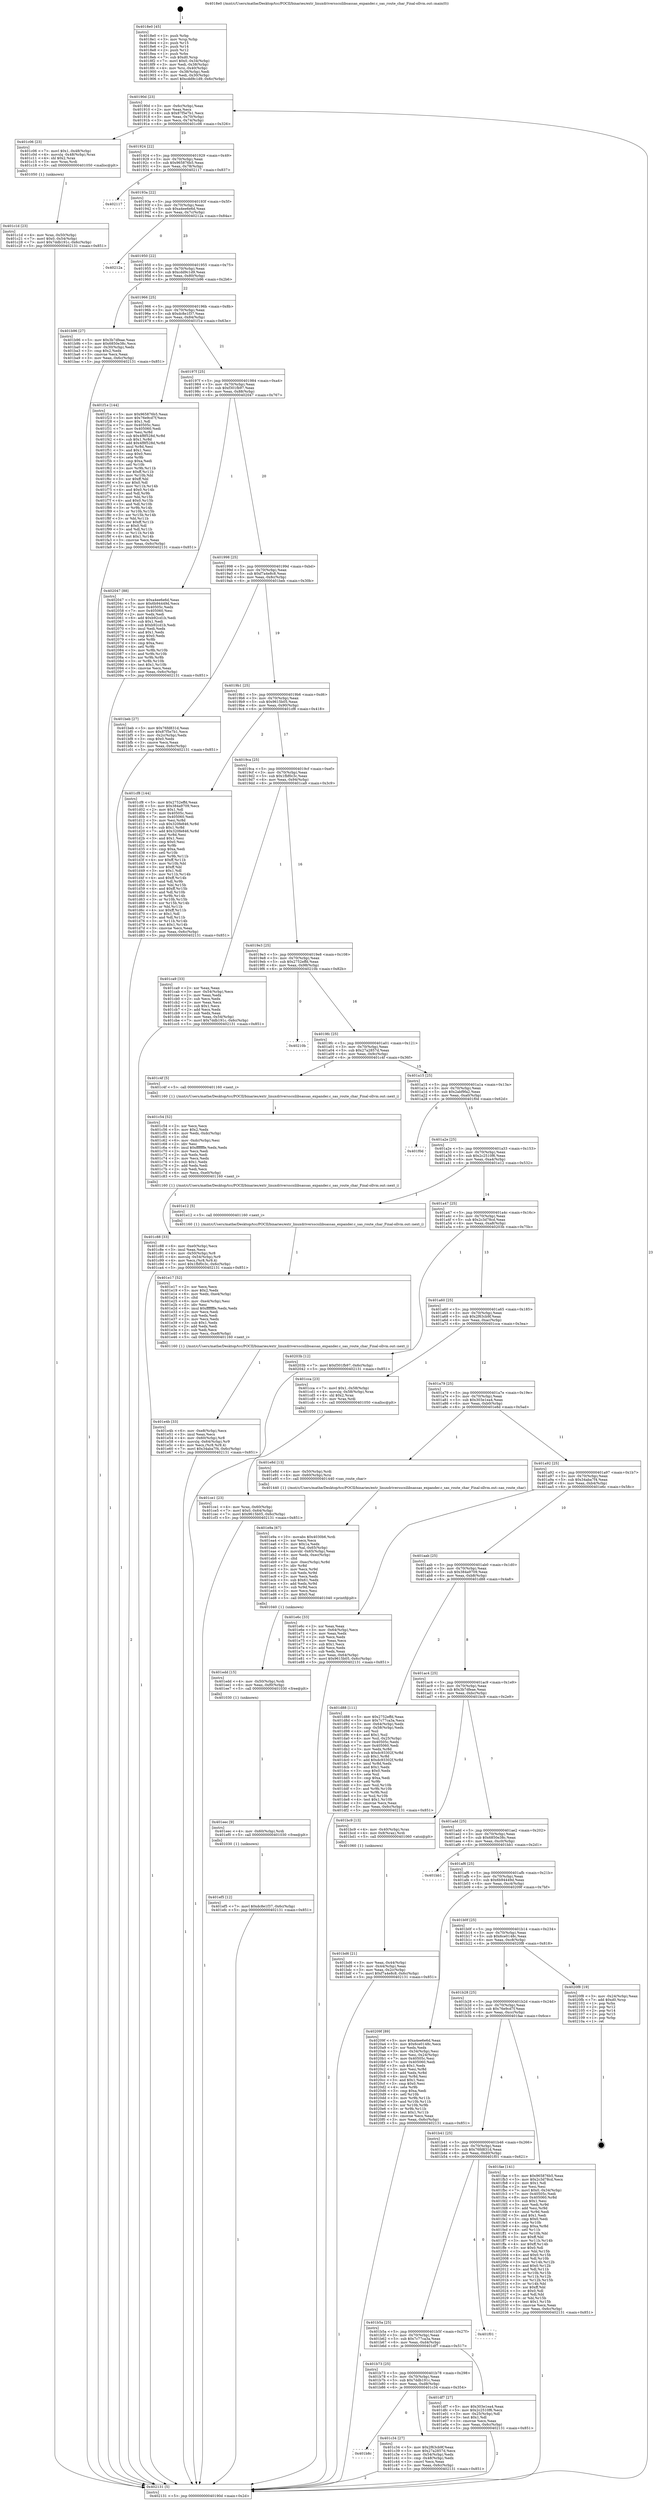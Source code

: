 digraph "0x4018e0" {
  label = "0x4018e0 (/mnt/c/Users/mathe/Desktop/tcc/POCII/binaries/extr_linuxdriversscsilibsassas_expander.c_sas_route_char_Final-ollvm.out::main(0))"
  labelloc = "t"
  node[shape=record]

  Entry [label="",width=0.3,height=0.3,shape=circle,fillcolor=black,style=filled]
  "0x40190d" [label="{
     0x40190d [23]\l
     | [instrs]\l
     &nbsp;&nbsp;0x40190d \<+3\>: mov -0x6c(%rbp),%eax\l
     &nbsp;&nbsp;0x401910 \<+2\>: mov %eax,%ecx\l
     &nbsp;&nbsp;0x401912 \<+6\>: sub $0x87f5e7b1,%ecx\l
     &nbsp;&nbsp;0x401918 \<+3\>: mov %eax,-0x70(%rbp)\l
     &nbsp;&nbsp;0x40191b \<+3\>: mov %ecx,-0x74(%rbp)\l
     &nbsp;&nbsp;0x40191e \<+6\>: je 0000000000401c06 \<main+0x326\>\l
  }"]
  "0x401c06" [label="{
     0x401c06 [23]\l
     | [instrs]\l
     &nbsp;&nbsp;0x401c06 \<+7\>: movl $0x1,-0x48(%rbp)\l
     &nbsp;&nbsp;0x401c0d \<+4\>: movslq -0x48(%rbp),%rax\l
     &nbsp;&nbsp;0x401c11 \<+4\>: shl $0x2,%rax\l
     &nbsp;&nbsp;0x401c15 \<+3\>: mov %rax,%rdi\l
     &nbsp;&nbsp;0x401c18 \<+5\>: call 0000000000401050 \<malloc@plt\>\l
     | [calls]\l
     &nbsp;&nbsp;0x401050 \{1\} (unknown)\l
  }"]
  "0x401924" [label="{
     0x401924 [22]\l
     | [instrs]\l
     &nbsp;&nbsp;0x401924 \<+5\>: jmp 0000000000401929 \<main+0x49\>\l
     &nbsp;&nbsp;0x401929 \<+3\>: mov -0x70(%rbp),%eax\l
     &nbsp;&nbsp;0x40192c \<+5\>: sub $0x965876b5,%eax\l
     &nbsp;&nbsp;0x401931 \<+3\>: mov %eax,-0x78(%rbp)\l
     &nbsp;&nbsp;0x401934 \<+6\>: je 0000000000402117 \<main+0x837\>\l
  }"]
  Exit [label="",width=0.3,height=0.3,shape=circle,fillcolor=black,style=filled,peripheries=2]
  "0x402117" [label="{
     0x402117\l
  }", style=dashed]
  "0x40193a" [label="{
     0x40193a [22]\l
     | [instrs]\l
     &nbsp;&nbsp;0x40193a \<+5\>: jmp 000000000040193f \<main+0x5f\>\l
     &nbsp;&nbsp;0x40193f \<+3\>: mov -0x70(%rbp),%eax\l
     &nbsp;&nbsp;0x401942 \<+5\>: sub $0xa4ee6e6d,%eax\l
     &nbsp;&nbsp;0x401947 \<+3\>: mov %eax,-0x7c(%rbp)\l
     &nbsp;&nbsp;0x40194a \<+6\>: je 000000000040212a \<main+0x84a\>\l
  }"]
  "0x401ef5" [label="{
     0x401ef5 [12]\l
     | [instrs]\l
     &nbsp;&nbsp;0x401ef5 \<+7\>: movl $0xdc8e1f37,-0x6c(%rbp)\l
     &nbsp;&nbsp;0x401efc \<+5\>: jmp 0000000000402131 \<main+0x851\>\l
  }"]
  "0x40212a" [label="{
     0x40212a\l
  }", style=dashed]
  "0x401950" [label="{
     0x401950 [22]\l
     | [instrs]\l
     &nbsp;&nbsp;0x401950 \<+5\>: jmp 0000000000401955 \<main+0x75\>\l
     &nbsp;&nbsp;0x401955 \<+3\>: mov -0x70(%rbp),%eax\l
     &nbsp;&nbsp;0x401958 \<+5\>: sub $0xcdd9c1d9,%eax\l
     &nbsp;&nbsp;0x40195d \<+3\>: mov %eax,-0x80(%rbp)\l
     &nbsp;&nbsp;0x401960 \<+6\>: je 0000000000401b96 \<main+0x2b6\>\l
  }"]
  "0x401eec" [label="{
     0x401eec [9]\l
     | [instrs]\l
     &nbsp;&nbsp;0x401eec \<+4\>: mov -0x60(%rbp),%rdi\l
     &nbsp;&nbsp;0x401ef0 \<+5\>: call 0000000000401030 \<free@plt\>\l
     | [calls]\l
     &nbsp;&nbsp;0x401030 \{1\} (unknown)\l
  }"]
  "0x401b96" [label="{
     0x401b96 [27]\l
     | [instrs]\l
     &nbsp;&nbsp;0x401b96 \<+5\>: mov $0x3b7dfeae,%eax\l
     &nbsp;&nbsp;0x401b9b \<+5\>: mov $0x6850e38c,%ecx\l
     &nbsp;&nbsp;0x401ba0 \<+3\>: mov -0x30(%rbp),%edx\l
     &nbsp;&nbsp;0x401ba3 \<+3\>: cmp $0x2,%edx\l
     &nbsp;&nbsp;0x401ba6 \<+3\>: cmovne %ecx,%eax\l
     &nbsp;&nbsp;0x401ba9 \<+3\>: mov %eax,-0x6c(%rbp)\l
     &nbsp;&nbsp;0x401bac \<+5\>: jmp 0000000000402131 \<main+0x851\>\l
  }"]
  "0x401966" [label="{
     0x401966 [25]\l
     | [instrs]\l
     &nbsp;&nbsp;0x401966 \<+5\>: jmp 000000000040196b \<main+0x8b\>\l
     &nbsp;&nbsp;0x40196b \<+3\>: mov -0x70(%rbp),%eax\l
     &nbsp;&nbsp;0x40196e \<+5\>: sub $0xdc8e1f37,%eax\l
     &nbsp;&nbsp;0x401973 \<+6\>: mov %eax,-0x84(%rbp)\l
     &nbsp;&nbsp;0x401979 \<+6\>: je 0000000000401f1e \<main+0x63e\>\l
  }"]
  "0x402131" [label="{
     0x402131 [5]\l
     | [instrs]\l
     &nbsp;&nbsp;0x402131 \<+5\>: jmp 000000000040190d \<main+0x2d\>\l
  }"]
  "0x4018e0" [label="{
     0x4018e0 [45]\l
     | [instrs]\l
     &nbsp;&nbsp;0x4018e0 \<+1\>: push %rbp\l
     &nbsp;&nbsp;0x4018e1 \<+3\>: mov %rsp,%rbp\l
     &nbsp;&nbsp;0x4018e4 \<+2\>: push %r15\l
     &nbsp;&nbsp;0x4018e6 \<+2\>: push %r14\l
     &nbsp;&nbsp;0x4018e8 \<+2\>: push %r12\l
     &nbsp;&nbsp;0x4018ea \<+1\>: push %rbx\l
     &nbsp;&nbsp;0x4018eb \<+7\>: sub $0xd0,%rsp\l
     &nbsp;&nbsp;0x4018f2 \<+7\>: movl $0x0,-0x34(%rbp)\l
     &nbsp;&nbsp;0x4018f9 \<+3\>: mov %edi,-0x38(%rbp)\l
     &nbsp;&nbsp;0x4018fc \<+4\>: mov %rsi,-0x40(%rbp)\l
     &nbsp;&nbsp;0x401900 \<+3\>: mov -0x38(%rbp),%edi\l
     &nbsp;&nbsp;0x401903 \<+3\>: mov %edi,-0x30(%rbp)\l
     &nbsp;&nbsp;0x401906 \<+7\>: movl $0xcdd9c1d9,-0x6c(%rbp)\l
  }"]
  "0x401edd" [label="{
     0x401edd [15]\l
     | [instrs]\l
     &nbsp;&nbsp;0x401edd \<+4\>: mov -0x50(%rbp),%rdi\l
     &nbsp;&nbsp;0x401ee1 \<+6\>: mov %eax,-0xf0(%rbp)\l
     &nbsp;&nbsp;0x401ee7 \<+5\>: call 0000000000401030 \<free@plt\>\l
     | [calls]\l
     &nbsp;&nbsp;0x401030 \{1\} (unknown)\l
  }"]
  "0x401f1e" [label="{
     0x401f1e [144]\l
     | [instrs]\l
     &nbsp;&nbsp;0x401f1e \<+5\>: mov $0x965876b5,%eax\l
     &nbsp;&nbsp;0x401f23 \<+5\>: mov $0x76e9cd7f,%ecx\l
     &nbsp;&nbsp;0x401f28 \<+2\>: mov $0x1,%dl\l
     &nbsp;&nbsp;0x401f2a \<+7\>: mov 0x40505c,%esi\l
     &nbsp;&nbsp;0x401f31 \<+7\>: mov 0x405060,%edi\l
     &nbsp;&nbsp;0x401f38 \<+3\>: mov %esi,%r8d\l
     &nbsp;&nbsp;0x401f3b \<+7\>: sub $0x4f8f528d,%r8d\l
     &nbsp;&nbsp;0x401f42 \<+4\>: sub $0x1,%r8d\l
     &nbsp;&nbsp;0x401f46 \<+7\>: add $0x4f8f528d,%r8d\l
     &nbsp;&nbsp;0x401f4d \<+4\>: imul %r8d,%esi\l
     &nbsp;&nbsp;0x401f51 \<+3\>: and $0x1,%esi\l
     &nbsp;&nbsp;0x401f54 \<+3\>: cmp $0x0,%esi\l
     &nbsp;&nbsp;0x401f57 \<+4\>: sete %r9b\l
     &nbsp;&nbsp;0x401f5b \<+3\>: cmp $0xa,%edi\l
     &nbsp;&nbsp;0x401f5e \<+4\>: setl %r10b\l
     &nbsp;&nbsp;0x401f62 \<+3\>: mov %r9b,%r11b\l
     &nbsp;&nbsp;0x401f65 \<+4\>: xor $0xff,%r11b\l
     &nbsp;&nbsp;0x401f69 \<+3\>: mov %r10b,%bl\l
     &nbsp;&nbsp;0x401f6c \<+3\>: xor $0xff,%bl\l
     &nbsp;&nbsp;0x401f6f \<+3\>: xor $0x0,%dl\l
     &nbsp;&nbsp;0x401f72 \<+3\>: mov %r11b,%r14b\l
     &nbsp;&nbsp;0x401f75 \<+4\>: and $0x0,%r14b\l
     &nbsp;&nbsp;0x401f79 \<+3\>: and %dl,%r9b\l
     &nbsp;&nbsp;0x401f7c \<+3\>: mov %bl,%r15b\l
     &nbsp;&nbsp;0x401f7f \<+4\>: and $0x0,%r15b\l
     &nbsp;&nbsp;0x401f83 \<+3\>: and %dl,%r10b\l
     &nbsp;&nbsp;0x401f86 \<+3\>: or %r9b,%r14b\l
     &nbsp;&nbsp;0x401f89 \<+3\>: or %r10b,%r15b\l
     &nbsp;&nbsp;0x401f8c \<+3\>: xor %r15b,%r14b\l
     &nbsp;&nbsp;0x401f8f \<+3\>: or %bl,%r11b\l
     &nbsp;&nbsp;0x401f92 \<+4\>: xor $0xff,%r11b\l
     &nbsp;&nbsp;0x401f96 \<+3\>: or $0x0,%dl\l
     &nbsp;&nbsp;0x401f99 \<+3\>: and %dl,%r11b\l
     &nbsp;&nbsp;0x401f9c \<+3\>: or %r11b,%r14b\l
     &nbsp;&nbsp;0x401f9f \<+4\>: test $0x1,%r14b\l
     &nbsp;&nbsp;0x401fa3 \<+3\>: cmovne %ecx,%eax\l
     &nbsp;&nbsp;0x401fa6 \<+3\>: mov %eax,-0x6c(%rbp)\l
     &nbsp;&nbsp;0x401fa9 \<+5\>: jmp 0000000000402131 \<main+0x851\>\l
  }"]
  "0x40197f" [label="{
     0x40197f [25]\l
     | [instrs]\l
     &nbsp;&nbsp;0x40197f \<+5\>: jmp 0000000000401984 \<main+0xa4\>\l
     &nbsp;&nbsp;0x401984 \<+3\>: mov -0x70(%rbp),%eax\l
     &nbsp;&nbsp;0x401987 \<+5\>: sub $0xf301fb97,%eax\l
     &nbsp;&nbsp;0x40198c \<+6\>: mov %eax,-0x88(%rbp)\l
     &nbsp;&nbsp;0x401992 \<+6\>: je 0000000000402047 \<main+0x767\>\l
  }"]
  "0x401e9a" [label="{
     0x401e9a [67]\l
     | [instrs]\l
     &nbsp;&nbsp;0x401e9a \<+10\>: movabs $0x4030b6,%rdi\l
     &nbsp;&nbsp;0x401ea4 \<+2\>: xor %ecx,%ecx\l
     &nbsp;&nbsp;0x401ea6 \<+5\>: mov $0x1a,%edx\l
     &nbsp;&nbsp;0x401eab \<+3\>: mov %al,-0x65(%rbp)\l
     &nbsp;&nbsp;0x401eae \<+4\>: movsbl -0x65(%rbp),%eax\l
     &nbsp;&nbsp;0x401eb2 \<+6\>: mov %edx,-0xec(%rbp)\l
     &nbsp;&nbsp;0x401eb8 \<+1\>: cltd\l
     &nbsp;&nbsp;0x401eb9 \<+7\>: mov -0xec(%rbp),%r8d\l
     &nbsp;&nbsp;0x401ec0 \<+3\>: idiv %r8d\l
     &nbsp;&nbsp;0x401ec3 \<+3\>: mov %ecx,%r9d\l
     &nbsp;&nbsp;0x401ec6 \<+3\>: sub %edx,%r9d\l
     &nbsp;&nbsp;0x401ec9 \<+2\>: mov %ecx,%edx\l
     &nbsp;&nbsp;0x401ecb \<+3\>: sub $0x61,%edx\l
     &nbsp;&nbsp;0x401ece \<+3\>: add %edx,%r9d\l
     &nbsp;&nbsp;0x401ed1 \<+3\>: sub %r9d,%ecx\l
     &nbsp;&nbsp;0x401ed4 \<+2\>: mov %ecx,%esi\l
     &nbsp;&nbsp;0x401ed6 \<+2\>: mov $0x0,%al\l
     &nbsp;&nbsp;0x401ed8 \<+5\>: call 0000000000401040 \<printf@plt\>\l
     | [calls]\l
     &nbsp;&nbsp;0x401040 \{1\} (unknown)\l
  }"]
  "0x402047" [label="{
     0x402047 [88]\l
     | [instrs]\l
     &nbsp;&nbsp;0x402047 \<+5\>: mov $0xa4ee6e6d,%eax\l
     &nbsp;&nbsp;0x40204c \<+5\>: mov $0x6b94449d,%ecx\l
     &nbsp;&nbsp;0x402051 \<+7\>: mov 0x40505c,%edx\l
     &nbsp;&nbsp;0x402058 \<+7\>: mov 0x405060,%esi\l
     &nbsp;&nbsp;0x40205f \<+2\>: mov %edx,%edi\l
     &nbsp;&nbsp;0x402061 \<+6\>: add $0xb92cd1b,%edi\l
     &nbsp;&nbsp;0x402067 \<+3\>: sub $0x1,%edi\l
     &nbsp;&nbsp;0x40206a \<+6\>: sub $0xb92cd1b,%edi\l
     &nbsp;&nbsp;0x402070 \<+3\>: imul %edi,%edx\l
     &nbsp;&nbsp;0x402073 \<+3\>: and $0x1,%edx\l
     &nbsp;&nbsp;0x402076 \<+3\>: cmp $0x0,%edx\l
     &nbsp;&nbsp;0x402079 \<+4\>: sete %r8b\l
     &nbsp;&nbsp;0x40207d \<+3\>: cmp $0xa,%esi\l
     &nbsp;&nbsp;0x402080 \<+4\>: setl %r9b\l
     &nbsp;&nbsp;0x402084 \<+3\>: mov %r8b,%r10b\l
     &nbsp;&nbsp;0x402087 \<+3\>: and %r9b,%r10b\l
     &nbsp;&nbsp;0x40208a \<+3\>: xor %r9b,%r8b\l
     &nbsp;&nbsp;0x40208d \<+3\>: or %r8b,%r10b\l
     &nbsp;&nbsp;0x402090 \<+4\>: test $0x1,%r10b\l
     &nbsp;&nbsp;0x402094 \<+3\>: cmovne %ecx,%eax\l
     &nbsp;&nbsp;0x402097 \<+3\>: mov %eax,-0x6c(%rbp)\l
     &nbsp;&nbsp;0x40209a \<+5\>: jmp 0000000000402131 \<main+0x851\>\l
  }"]
  "0x401998" [label="{
     0x401998 [25]\l
     | [instrs]\l
     &nbsp;&nbsp;0x401998 \<+5\>: jmp 000000000040199d \<main+0xbd\>\l
     &nbsp;&nbsp;0x40199d \<+3\>: mov -0x70(%rbp),%eax\l
     &nbsp;&nbsp;0x4019a0 \<+5\>: sub $0xf7a4e8c8,%eax\l
     &nbsp;&nbsp;0x4019a5 \<+6\>: mov %eax,-0x8c(%rbp)\l
     &nbsp;&nbsp;0x4019ab \<+6\>: je 0000000000401beb \<main+0x30b\>\l
  }"]
  "0x401e4b" [label="{
     0x401e4b [33]\l
     | [instrs]\l
     &nbsp;&nbsp;0x401e4b \<+6\>: mov -0xe8(%rbp),%ecx\l
     &nbsp;&nbsp;0x401e51 \<+3\>: imul %eax,%ecx\l
     &nbsp;&nbsp;0x401e54 \<+4\>: mov -0x60(%rbp),%r8\l
     &nbsp;&nbsp;0x401e58 \<+4\>: movslq -0x64(%rbp),%r9\l
     &nbsp;&nbsp;0x401e5c \<+4\>: mov %ecx,(%r8,%r9,4)\l
     &nbsp;&nbsp;0x401e60 \<+7\>: movl $0x34aba7f4,-0x6c(%rbp)\l
     &nbsp;&nbsp;0x401e67 \<+5\>: jmp 0000000000402131 \<main+0x851\>\l
  }"]
  "0x401beb" [label="{
     0x401beb [27]\l
     | [instrs]\l
     &nbsp;&nbsp;0x401beb \<+5\>: mov $0x76fd831d,%eax\l
     &nbsp;&nbsp;0x401bf0 \<+5\>: mov $0x87f5e7b1,%ecx\l
     &nbsp;&nbsp;0x401bf5 \<+3\>: mov -0x2c(%rbp),%edx\l
     &nbsp;&nbsp;0x401bf8 \<+3\>: cmp $0x0,%edx\l
     &nbsp;&nbsp;0x401bfb \<+3\>: cmove %ecx,%eax\l
     &nbsp;&nbsp;0x401bfe \<+3\>: mov %eax,-0x6c(%rbp)\l
     &nbsp;&nbsp;0x401c01 \<+5\>: jmp 0000000000402131 \<main+0x851\>\l
  }"]
  "0x4019b1" [label="{
     0x4019b1 [25]\l
     | [instrs]\l
     &nbsp;&nbsp;0x4019b1 \<+5\>: jmp 00000000004019b6 \<main+0xd6\>\l
     &nbsp;&nbsp;0x4019b6 \<+3\>: mov -0x70(%rbp),%eax\l
     &nbsp;&nbsp;0x4019b9 \<+5\>: sub $0x9615b05,%eax\l
     &nbsp;&nbsp;0x4019be \<+6\>: mov %eax,-0x90(%rbp)\l
     &nbsp;&nbsp;0x4019c4 \<+6\>: je 0000000000401cf8 \<main+0x418\>\l
  }"]
  "0x401e17" [label="{
     0x401e17 [52]\l
     | [instrs]\l
     &nbsp;&nbsp;0x401e17 \<+2\>: xor %ecx,%ecx\l
     &nbsp;&nbsp;0x401e19 \<+5\>: mov $0x2,%edx\l
     &nbsp;&nbsp;0x401e1e \<+6\>: mov %edx,-0xe4(%rbp)\l
     &nbsp;&nbsp;0x401e24 \<+1\>: cltd\l
     &nbsp;&nbsp;0x401e25 \<+6\>: mov -0xe4(%rbp),%esi\l
     &nbsp;&nbsp;0x401e2b \<+2\>: idiv %esi\l
     &nbsp;&nbsp;0x401e2d \<+6\>: imul $0xfffffffe,%edx,%edx\l
     &nbsp;&nbsp;0x401e33 \<+2\>: mov %ecx,%edi\l
     &nbsp;&nbsp;0x401e35 \<+2\>: sub %edx,%edi\l
     &nbsp;&nbsp;0x401e37 \<+2\>: mov %ecx,%edx\l
     &nbsp;&nbsp;0x401e39 \<+3\>: sub $0x1,%edx\l
     &nbsp;&nbsp;0x401e3c \<+2\>: add %edx,%edi\l
     &nbsp;&nbsp;0x401e3e \<+2\>: sub %edi,%ecx\l
     &nbsp;&nbsp;0x401e40 \<+6\>: mov %ecx,-0xe8(%rbp)\l
     &nbsp;&nbsp;0x401e46 \<+5\>: call 0000000000401160 \<next_i\>\l
     | [calls]\l
     &nbsp;&nbsp;0x401160 \{1\} (/mnt/c/Users/mathe/Desktop/tcc/POCII/binaries/extr_linuxdriversscsilibsassas_expander.c_sas_route_char_Final-ollvm.out::next_i)\l
  }"]
  "0x401cf8" [label="{
     0x401cf8 [144]\l
     | [instrs]\l
     &nbsp;&nbsp;0x401cf8 \<+5\>: mov $0x2752effd,%eax\l
     &nbsp;&nbsp;0x401cfd \<+5\>: mov $0x384a9709,%ecx\l
     &nbsp;&nbsp;0x401d02 \<+2\>: mov $0x1,%dl\l
     &nbsp;&nbsp;0x401d04 \<+7\>: mov 0x40505c,%esi\l
     &nbsp;&nbsp;0x401d0b \<+7\>: mov 0x405060,%edi\l
     &nbsp;&nbsp;0x401d12 \<+3\>: mov %esi,%r8d\l
     &nbsp;&nbsp;0x401d15 \<+7\>: sub $0x320fe846,%r8d\l
     &nbsp;&nbsp;0x401d1c \<+4\>: sub $0x1,%r8d\l
     &nbsp;&nbsp;0x401d20 \<+7\>: add $0x320fe846,%r8d\l
     &nbsp;&nbsp;0x401d27 \<+4\>: imul %r8d,%esi\l
     &nbsp;&nbsp;0x401d2b \<+3\>: and $0x1,%esi\l
     &nbsp;&nbsp;0x401d2e \<+3\>: cmp $0x0,%esi\l
     &nbsp;&nbsp;0x401d31 \<+4\>: sete %r9b\l
     &nbsp;&nbsp;0x401d35 \<+3\>: cmp $0xa,%edi\l
     &nbsp;&nbsp;0x401d38 \<+4\>: setl %r10b\l
     &nbsp;&nbsp;0x401d3c \<+3\>: mov %r9b,%r11b\l
     &nbsp;&nbsp;0x401d3f \<+4\>: xor $0xff,%r11b\l
     &nbsp;&nbsp;0x401d43 \<+3\>: mov %r10b,%bl\l
     &nbsp;&nbsp;0x401d46 \<+3\>: xor $0xff,%bl\l
     &nbsp;&nbsp;0x401d49 \<+3\>: xor $0x1,%dl\l
     &nbsp;&nbsp;0x401d4c \<+3\>: mov %r11b,%r14b\l
     &nbsp;&nbsp;0x401d4f \<+4\>: and $0xff,%r14b\l
     &nbsp;&nbsp;0x401d53 \<+3\>: and %dl,%r9b\l
     &nbsp;&nbsp;0x401d56 \<+3\>: mov %bl,%r15b\l
     &nbsp;&nbsp;0x401d59 \<+4\>: and $0xff,%r15b\l
     &nbsp;&nbsp;0x401d5d \<+3\>: and %dl,%r10b\l
     &nbsp;&nbsp;0x401d60 \<+3\>: or %r9b,%r14b\l
     &nbsp;&nbsp;0x401d63 \<+3\>: or %r10b,%r15b\l
     &nbsp;&nbsp;0x401d66 \<+3\>: xor %r15b,%r14b\l
     &nbsp;&nbsp;0x401d69 \<+3\>: or %bl,%r11b\l
     &nbsp;&nbsp;0x401d6c \<+4\>: xor $0xff,%r11b\l
     &nbsp;&nbsp;0x401d70 \<+3\>: or $0x1,%dl\l
     &nbsp;&nbsp;0x401d73 \<+3\>: and %dl,%r11b\l
     &nbsp;&nbsp;0x401d76 \<+3\>: or %r11b,%r14b\l
     &nbsp;&nbsp;0x401d79 \<+4\>: test $0x1,%r14b\l
     &nbsp;&nbsp;0x401d7d \<+3\>: cmovne %ecx,%eax\l
     &nbsp;&nbsp;0x401d80 \<+3\>: mov %eax,-0x6c(%rbp)\l
     &nbsp;&nbsp;0x401d83 \<+5\>: jmp 0000000000402131 \<main+0x851\>\l
  }"]
  "0x4019ca" [label="{
     0x4019ca [25]\l
     | [instrs]\l
     &nbsp;&nbsp;0x4019ca \<+5\>: jmp 00000000004019cf \<main+0xef\>\l
     &nbsp;&nbsp;0x4019cf \<+3\>: mov -0x70(%rbp),%eax\l
     &nbsp;&nbsp;0x4019d2 \<+5\>: sub $0x1fbf0c3c,%eax\l
     &nbsp;&nbsp;0x4019d7 \<+6\>: mov %eax,-0x94(%rbp)\l
     &nbsp;&nbsp;0x4019dd \<+6\>: je 0000000000401ca9 \<main+0x3c9\>\l
  }"]
  "0x401ce1" [label="{
     0x401ce1 [23]\l
     | [instrs]\l
     &nbsp;&nbsp;0x401ce1 \<+4\>: mov %rax,-0x60(%rbp)\l
     &nbsp;&nbsp;0x401ce5 \<+7\>: movl $0x0,-0x64(%rbp)\l
     &nbsp;&nbsp;0x401cec \<+7\>: movl $0x9615b05,-0x6c(%rbp)\l
     &nbsp;&nbsp;0x401cf3 \<+5\>: jmp 0000000000402131 \<main+0x851\>\l
  }"]
  "0x401ca9" [label="{
     0x401ca9 [33]\l
     | [instrs]\l
     &nbsp;&nbsp;0x401ca9 \<+2\>: xor %eax,%eax\l
     &nbsp;&nbsp;0x401cab \<+3\>: mov -0x54(%rbp),%ecx\l
     &nbsp;&nbsp;0x401cae \<+2\>: mov %eax,%edx\l
     &nbsp;&nbsp;0x401cb0 \<+2\>: sub %ecx,%edx\l
     &nbsp;&nbsp;0x401cb2 \<+2\>: mov %eax,%ecx\l
     &nbsp;&nbsp;0x401cb4 \<+3\>: sub $0x1,%ecx\l
     &nbsp;&nbsp;0x401cb7 \<+2\>: add %ecx,%edx\l
     &nbsp;&nbsp;0x401cb9 \<+2\>: sub %edx,%eax\l
     &nbsp;&nbsp;0x401cbb \<+3\>: mov %eax,-0x54(%rbp)\l
     &nbsp;&nbsp;0x401cbe \<+7\>: movl $0x7ddb191c,-0x6c(%rbp)\l
     &nbsp;&nbsp;0x401cc5 \<+5\>: jmp 0000000000402131 \<main+0x851\>\l
  }"]
  "0x4019e3" [label="{
     0x4019e3 [25]\l
     | [instrs]\l
     &nbsp;&nbsp;0x4019e3 \<+5\>: jmp 00000000004019e8 \<main+0x108\>\l
     &nbsp;&nbsp;0x4019e8 \<+3\>: mov -0x70(%rbp),%eax\l
     &nbsp;&nbsp;0x4019eb \<+5\>: sub $0x2752effd,%eax\l
     &nbsp;&nbsp;0x4019f0 \<+6\>: mov %eax,-0x98(%rbp)\l
     &nbsp;&nbsp;0x4019f6 \<+6\>: je 000000000040210b \<main+0x82b\>\l
  }"]
  "0x401c88" [label="{
     0x401c88 [33]\l
     | [instrs]\l
     &nbsp;&nbsp;0x401c88 \<+6\>: mov -0xe0(%rbp),%ecx\l
     &nbsp;&nbsp;0x401c8e \<+3\>: imul %eax,%ecx\l
     &nbsp;&nbsp;0x401c91 \<+4\>: mov -0x50(%rbp),%r8\l
     &nbsp;&nbsp;0x401c95 \<+4\>: movslq -0x54(%rbp),%r9\l
     &nbsp;&nbsp;0x401c99 \<+4\>: mov %ecx,(%r8,%r9,4)\l
     &nbsp;&nbsp;0x401c9d \<+7\>: movl $0x1fbf0c3c,-0x6c(%rbp)\l
     &nbsp;&nbsp;0x401ca4 \<+5\>: jmp 0000000000402131 \<main+0x851\>\l
  }"]
  "0x40210b" [label="{
     0x40210b\l
  }", style=dashed]
  "0x4019fc" [label="{
     0x4019fc [25]\l
     | [instrs]\l
     &nbsp;&nbsp;0x4019fc \<+5\>: jmp 0000000000401a01 \<main+0x121\>\l
     &nbsp;&nbsp;0x401a01 \<+3\>: mov -0x70(%rbp),%eax\l
     &nbsp;&nbsp;0x401a04 \<+5\>: sub $0x27a2857d,%eax\l
     &nbsp;&nbsp;0x401a09 \<+6\>: mov %eax,-0x9c(%rbp)\l
     &nbsp;&nbsp;0x401a0f \<+6\>: je 0000000000401c4f \<main+0x36f\>\l
  }"]
  "0x401c54" [label="{
     0x401c54 [52]\l
     | [instrs]\l
     &nbsp;&nbsp;0x401c54 \<+2\>: xor %ecx,%ecx\l
     &nbsp;&nbsp;0x401c56 \<+5\>: mov $0x2,%edx\l
     &nbsp;&nbsp;0x401c5b \<+6\>: mov %edx,-0xdc(%rbp)\l
     &nbsp;&nbsp;0x401c61 \<+1\>: cltd\l
     &nbsp;&nbsp;0x401c62 \<+6\>: mov -0xdc(%rbp),%esi\l
     &nbsp;&nbsp;0x401c68 \<+2\>: idiv %esi\l
     &nbsp;&nbsp;0x401c6a \<+6\>: imul $0xfffffffe,%edx,%edx\l
     &nbsp;&nbsp;0x401c70 \<+2\>: mov %ecx,%edi\l
     &nbsp;&nbsp;0x401c72 \<+2\>: sub %edx,%edi\l
     &nbsp;&nbsp;0x401c74 \<+2\>: mov %ecx,%edx\l
     &nbsp;&nbsp;0x401c76 \<+3\>: sub $0x1,%edx\l
     &nbsp;&nbsp;0x401c79 \<+2\>: add %edx,%edi\l
     &nbsp;&nbsp;0x401c7b \<+2\>: sub %edi,%ecx\l
     &nbsp;&nbsp;0x401c7d \<+6\>: mov %ecx,-0xe0(%rbp)\l
     &nbsp;&nbsp;0x401c83 \<+5\>: call 0000000000401160 \<next_i\>\l
     | [calls]\l
     &nbsp;&nbsp;0x401160 \{1\} (/mnt/c/Users/mathe/Desktop/tcc/POCII/binaries/extr_linuxdriversscsilibsassas_expander.c_sas_route_char_Final-ollvm.out::next_i)\l
  }"]
  "0x401c4f" [label="{
     0x401c4f [5]\l
     | [instrs]\l
     &nbsp;&nbsp;0x401c4f \<+5\>: call 0000000000401160 \<next_i\>\l
     | [calls]\l
     &nbsp;&nbsp;0x401160 \{1\} (/mnt/c/Users/mathe/Desktop/tcc/POCII/binaries/extr_linuxdriversscsilibsassas_expander.c_sas_route_char_Final-ollvm.out::next_i)\l
  }"]
  "0x401a15" [label="{
     0x401a15 [25]\l
     | [instrs]\l
     &nbsp;&nbsp;0x401a15 \<+5\>: jmp 0000000000401a1a \<main+0x13a\>\l
     &nbsp;&nbsp;0x401a1a \<+3\>: mov -0x70(%rbp),%eax\l
     &nbsp;&nbsp;0x401a1d \<+5\>: sub $0x2abf9fa2,%eax\l
     &nbsp;&nbsp;0x401a22 \<+6\>: mov %eax,-0xa0(%rbp)\l
     &nbsp;&nbsp;0x401a28 \<+6\>: je 0000000000401f0d \<main+0x62d\>\l
  }"]
  "0x401b8c" [label="{
     0x401b8c\l
  }", style=dashed]
  "0x401f0d" [label="{
     0x401f0d\l
  }", style=dashed]
  "0x401a2e" [label="{
     0x401a2e [25]\l
     | [instrs]\l
     &nbsp;&nbsp;0x401a2e \<+5\>: jmp 0000000000401a33 \<main+0x153\>\l
     &nbsp;&nbsp;0x401a33 \<+3\>: mov -0x70(%rbp),%eax\l
     &nbsp;&nbsp;0x401a36 \<+5\>: sub $0x2c2510f6,%eax\l
     &nbsp;&nbsp;0x401a3b \<+6\>: mov %eax,-0xa4(%rbp)\l
     &nbsp;&nbsp;0x401a41 \<+6\>: je 0000000000401e12 \<main+0x532\>\l
  }"]
  "0x401c34" [label="{
     0x401c34 [27]\l
     | [instrs]\l
     &nbsp;&nbsp;0x401c34 \<+5\>: mov $0x2f63cb9f,%eax\l
     &nbsp;&nbsp;0x401c39 \<+5\>: mov $0x27a2857d,%ecx\l
     &nbsp;&nbsp;0x401c3e \<+3\>: mov -0x54(%rbp),%edx\l
     &nbsp;&nbsp;0x401c41 \<+3\>: cmp -0x48(%rbp),%edx\l
     &nbsp;&nbsp;0x401c44 \<+3\>: cmovl %ecx,%eax\l
     &nbsp;&nbsp;0x401c47 \<+3\>: mov %eax,-0x6c(%rbp)\l
     &nbsp;&nbsp;0x401c4a \<+5\>: jmp 0000000000402131 \<main+0x851\>\l
  }"]
  "0x401e12" [label="{
     0x401e12 [5]\l
     | [instrs]\l
     &nbsp;&nbsp;0x401e12 \<+5\>: call 0000000000401160 \<next_i\>\l
     | [calls]\l
     &nbsp;&nbsp;0x401160 \{1\} (/mnt/c/Users/mathe/Desktop/tcc/POCII/binaries/extr_linuxdriversscsilibsassas_expander.c_sas_route_char_Final-ollvm.out::next_i)\l
  }"]
  "0x401a47" [label="{
     0x401a47 [25]\l
     | [instrs]\l
     &nbsp;&nbsp;0x401a47 \<+5\>: jmp 0000000000401a4c \<main+0x16c\>\l
     &nbsp;&nbsp;0x401a4c \<+3\>: mov -0x70(%rbp),%eax\l
     &nbsp;&nbsp;0x401a4f \<+5\>: sub $0x2c3d78cd,%eax\l
     &nbsp;&nbsp;0x401a54 \<+6\>: mov %eax,-0xa8(%rbp)\l
     &nbsp;&nbsp;0x401a5a \<+6\>: je 000000000040203b \<main+0x75b\>\l
  }"]
  "0x401b73" [label="{
     0x401b73 [25]\l
     | [instrs]\l
     &nbsp;&nbsp;0x401b73 \<+5\>: jmp 0000000000401b78 \<main+0x298\>\l
     &nbsp;&nbsp;0x401b78 \<+3\>: mov -0x70(%rbp),%eax\l
     &nbsp;&nbsp;0x401b7b \<+5\>: sub $0x7ddb191c,%eax\l
     &nbsp;&nbsp;0x401b80 \<+6\>: mov %eax,-0xd8(%rbp)\l
     &nbsp;&nbsp;0x401b86 \<+6\>: je 0000000000401c34 \<main+0x354\>\l
  }"]
  "0x40203b" [label="{
     0x40203b [12]\l
     | [instrs]\l
     &nbsp;&nbsp;0x40203b \<+7\>: movl $0xf301fb97,-0x6c(%rbp)\l
     &nbsp;&nbsp;0x402042 \<+5\>: jmp 0000000000402131 \<main+0x851\>\l
  }"]
  "0x401a60" [label="{
     0x401a60 [25]\l
     | [instrs]\l
     &nbsp;&nbsp;0x401a60 \<+5\>: jmp 0000000000401a65 \<main+0x185\>\l
     &nbsp;&nbsp;0x401a65 \<+3\>: mov -0x70(%rbp),%eax\l
     &nbsp;&nbsp;0x401a68 \<+5\>: sub $0x2f63cb9f,%eax\l
     &nbsp;&nbsp;0x401a6d \<+6\>: mov %eax,-0xac(%rbp)\l
     &nbsp;&nbsp;0x401a73 \<+6\>: je 0000000000401cca \<main+0x3ea\>\l
  }"]
  "0x401df7" [label="{
     0x401df7 [27]\l
     | [instrs]\l
     &nbsp;&nbsp;0x401df7 \<+5\>: mov $0x303e1ea4,%eax\l
     &nbsp;&nbsp;0x401dfc \<+5\>: mov $0x2c2510f6,%ecx\l
     &nbsp;&nbsp;0x401e01 \<+3\>: mov -0x25(%rbp),%dl\l
     &nbsp;&nbsp;0x401e04 \<+3\>: test $0x1,%dl\l
     &nbsp;&nbsp;0x401e07 \<+3\>: cmovne %ecx,%eax\l
     &nbsp;&nbsp;0x401e0a \<+3\>: mov %eax,-0x6c(%rbp)\l
     &nbsp;&nbsp;0x401e0d \<+5\>: jmp 0000000000402131 \<main+0x851\>\l
  }"]
  "0x401cca" [label="{
     0x401cca [23]\l
     | [instrs]\l
     &nbsp;&nbsp;0x401cca \<+7\>: movl $0x1,-0x58(%rbp)\l
     &nbsp;&nbsp;0x401cd1 \<+4\>: movslq -0x58(%rbp),%rax\l
     &nbsp;&nbsp;0x401cd5 \<+4\>: shl $0x2,%rax\l
     &nbsp;&nbsp;0x401cd9 \<+3\>: mov %rax,%rdi\l
     &nbsp;&nbsp;0x401cdc \<+5\>: call 0000000000401050 \<malloc@plt\>\l
     | [calls]\l
     &nbsp;&nbsp;0x401050 \{1\} (unknown)\l
  }"]
  "0x401a79" [label="{
     0x401a79 [25]\l
     | [instrs]\l
     &nbsp;&nbsp;0x401a79 \<+5\>: jmp 0000000000401a7e \<main+0x19e\>\l
     &nbsp;&nbsp;0x401a7e \<+3\>: mov -0x70(%rbp),%eax\l
     &nbsp;&nbsp;0x401a81 \<+5\>: sub $0x303e1ea4,%eax\l
     &nbsp;&nbsp;0x401a86 \<+6\>: mov %eax,-0xb0(%rbp)\l
     &nbsp;&nbsp;0x401a8c \<+6\>: je 0000000000401e8d \<main+0x5ad\>\l
  }"]
  "0x401b5a" [label="{
     0x401b5a [25]\l
     | [instrs]\l
     &nbsp;&nbsp;0x401b5a \<+5\>: jmp 0000000000401b5f \<main+0x27f\>\l
     &nbsp;&nbsp;0x401b5f \<+3\>: mov -0x70(%rbp),%eax\l
     &nbsp;&nbsp;0x401b62 \<+5\>: sub $0x7c77ca3a,%eax\l
     &nbsp;&nbsp;0x401b67 \<+6\>: mov %eax,-0xd4(%rbp)\l
     &nbsp;&nbsp;0x401b6d \<+6\>: je 0000000000401df7 \<main+0x517\>\l
  }"]
  "0x401e8d" [label="{
     0x401e8d [13]\l
     | [instrs]\l
     &nbsp;&nbsp;0x401e8d \<+4\>: mov -0x50(%rbp),%rdi\l
     &nbsp;&nbsp;0x401e91 \<+4\>: mov -0x60(%rbp),%rsi\l
     &nbsp;&nbsp;0x401e95 \<+5\>: call 0000000000401440 \<sas_route_char\>\l
     | [calls]\l
     &nbsp;&nbsp;0x401440 \{1\} (/mnt/c/Users/mathe/Desktop/tcc/POCII/binaries/extr_linuxdriversscsilibsassas_expander.c_sas_route_char_Final-ollvm.out::sas_route_char)\l
  }"]
  "0x401a92" [label="{
     0x401a92 [25]\l
     | [instrs]\l
     &nbsp;&nbsp;0x401a92 \<+5\>: jmp 0000000000401a97 \<main+0x1b7\>\l
     &nbsp;&nbsp;0x401a97 \<+3\>: mov -0x70(%rbp),%eax\l
     &nbsp;&nbsp;0x401a9a \<+5\>: sub $0x34aba7f4,%eax\l
     &nbsp;&nbsp;0x401a9f \<+6\>: mov %eax,-0xb4(%rbp)\l
     &nbsp;&nbsp;0x401aa5 \<+6\>: je 0000000000401e6c \<main+0x58c\>\l
  }"]
  "0x401f01" [label="{
     0x401f01\l
  }", style=dashed]
  "0x401e6c" [label="{
     0x401e6c [33]\l
     | [instrs]\l
     &nbsp;&nbsp;0x401e6c \<+2\>: xor %eax,%eax\l
     &nbsp;&nbsp;0x401e6e \<+3\>: mov -0x64(%rbp),%ecx\l
     &nbsp;&nbsp;0x401e71 \<+2\>: mov %eax,%edx\l
     &nbsp;&nbsp;0x401e73 \<+2\>: sub %ecx,%edx\l
     &nbsp;&nbsp;0x401e75 \<+2\>: mov %eax,%ecx\l
     &nbsp;&nbsp;0x401e77 \<+3\>: sub $0x1,%ecx\l
     &nbsp;&nbsp;0x401e7a \<+2\>: add %ecx,%edx\l
     &nbsp;&nbsp;0x401e7c \<+2\>: sub %edx,%eax\l
     &nbsp;&nbsp;0x401e7e \<+3\>: mov %eax,-0x64(%rbp)\l
     &nbsp;&nbsp;0x401e81 \<+7\>: movl $0x9615b05,-0x6c(%rbp)\l
     &nbsp;&nbsp;0x401e88 \<+5\>: jmp 0000000000402131 \<main+0x851\>\l
  }"]
  "0x401aab" [label="{
     0x401aab [25]\l
     | [instrs]\l
     &nbsp;&nbsp;0x401aab \<+5\>: jmp 0000000000401ab0 \<main+0x1d0\>\l
     &nbsp;&nbsp;0x401ab0 \<+3\>: mov -0x70(%rbp),%eax\l
     &nbsp;&nbsp;0x401ab3 \<+5\>: sub $0x384a9709,%eax\l
     &nbsp;&nbsp;0x401ab8 \<+6\>: mov %eax,-0xb8(%rbp)\l
     &nbsp;&nbsp;0x401abe \<+6\>: je 0000000000401d88 \<main+0x4a8\>\l
  }"]
  "0x401b41" [label="{
     0x401b41 [25]\l
     | [instrs]\l
     &nbsp;&nbsp;0x401b41 \<+5\>: jmp 0000000000401b46 \<main+0x266\>\l
     &nbsp;&nbsp;0x401b46 \<+3\>: mov -0x70(%rbp),%eax\l
     &nbsp;&nbsp;0x401b49 \<+5\>: sub $0x76fd831d,%eax\l
     &nbsp;&nbsp;0x401b4e \<+6\>: mov %eax,-0xd0(%rbp)\l
     &nbsp;&nbsp;0x401b54 \<+6\>: je 0000000000401f01 \<main+0x621\>\l
  }"]
  "0x401d88" [label="{
     0x401d88 [111]\l
     | [instrs]\l
     &nbsp;&nbsp;0x401d88 \<+5\>: mov $0x2752effd,%eax\l
     &nbsp;&nbsp;0x401d8d \<+5\>: mov $0x7c77ca3a,%ecx\l
     &nbsp;&nbsp;0x401d92 \<+3\>: mov -0x64(%rbp),%edx\l
     &nbsp;&nbsp;0x401d95 \<+3\>: cmp -0x58(%rbp),%edx\l
     &nbsp;&nbsp;0x401d98 \<+4\>: setl %sil\l
     &nbsp;&nbsp;0x401d9c \<+4\>: and $0x1,%sil\l
     &nbsp;&nbsp;0x401da0 \<+4\>: mov %sil,-0x25(%rbp)\l
     &nbsp;&nbsp;0x401da4 \<+7\>: mov 0x40505c,%edx\l
     &nbsp;&nbsp;0x401dab \<+7\>: mov 0x405060,%edi\l
     &nbsp;&nbsp;0x401db2 \<+3\>: mov %edx,%r8d\l
     &nbsp;&nbsp;0x401db5 \<+7\>: sub $0xdc93302f,%r8d\l
     &nbsp;&nbsp;0x401dbc \<+4\>: sub $0x1,%r8d\l
     &nbsp;&nbsp;0x401dc0 \<+7\>: add $0xdc93302f,%r8d\l
     &nbsp;&nbsp;0x401dc7 \<+4\>: imul %r8d,%edx\l
     &nbsp;&nbsp;0x401dcb \<+3\>: and $0x1,%edx\l
     &nbsp;&nbsp;0x401dce \<+3\>: cmp $0x0,%edx\l
     &nbsp;&nbsp;0x401dd1 \<+4\>: sete %sil\l
     &nbsp;&nbsp;0x401dd5 \<+3\>: cmp $0xa,%edi\l
     &nbsp;&nbsp;0x401dd8 \<+4\>: setl %r9b\l
     &nbsp;&nbsp;0x401ddc \<+3\>: mov %sil,%r10b\l
     &nbsp;&nbsp;0x401ddf \<+3\>: and %r9b,%r10b\l
     &nbsp;&nbsp;0x401de2 \<+3\>: xor %r9b,%sil\l
     &nbsp;&nbsp;0x401de5 \<+3\>: or %sil,%r10b\l
     &nbsp;&nbsp;0x401de8 \<+4\>: test $0x1,%r10b\l
     &nbsp;&nbsp;0x401dec \<+3\>: cmovne %ecx,%eax\l
     &nbsp;&nbsp;0x401def \<+3\>: mov %eax,-0x6c(%rbp)\l
     &nbsp;&nbsp;0x401df2 \<+5\>: jmp 0000000000402131 \<main+0x851\>\l
  }"]
  "0x401ac4" [label="{
     0x401ac4 [25]\l
     | [instrs]\l
     &nbsp;&nbsp;0x401ac4 \<+5\>: jmp 0000000000401ac9 \<main+0x1e9\>\l
     &nbsp;&nbsp;0x401ac9 \<+3\>: mov -0x70(%rbp),%eax\l
     &nbsp;&nbsp;0x401acc \<+5\>: sub $0x3b7dfeae,%eax\l
     &nbsp;&nbsp;0x401ad1 \<+6\>: mov %eax,-0xbc(%rbp)\l
     &nbsp;&nbsp;0x401ad7 \<+6\>: je 0000000000401bc9 \<main+0x2e9\>\l
  }"]
  "0x401fae" [label="{
     0x401fae [141]\l
     | [instrs]\l
     &nbsp;&nbsp;0x401fae \<+5\>: mov $0x965876b5,%eax\l
     &nbsp;&nbsp;0x401fb3 \<+5\>: mov $0x2c3d78cd,%ecx\l
     &nbsp;&nbsp;0x401fb8 \<+2\>: mov $0x1,%dl\l
     &nbsp;&nbsp;0x401fba \<+2\>: xor %esi,%esi\l
     &nbsp;&nbsp;0x401fbc \<+7\>: movl $0x0,-0x34(%rbp)\l
     &nbsp;&nbsp;0x401fc3 \<+7\>: mov 0x40505c,%edi\l
     &nbsp;&nbsp;0x401fca \<+8\>: mov 0x405060,%r8d\l
     &nbsp;&nbsp;0x401fd2 \<+3\>: sub $0x1,%esi\l
     &nbsp;&nbsp;0x401fd5 \<+3\>: mov %edi,%r9d\l
     &nbsp;&nbsp;0x401fd8 \<+3\>: add %esi,%r9d\l
     &nbsp;&nbsp;0x401fdb \<+4\>: imul %r9d,%edi\l
     &nbsp;&nbsp;0x401fdf \<+3\>: and $0x1,%edi\l
     &nbsp;&nbsp;0x401fe2 \<+3\>: cmp $0x0,%edi\l
     &nbsp;&nbsp;0x401fe5 \<+4\>: sete %r10b\l
     &nbsp;&nbsp;0x401fe9 \<+4\>: cmp $0xa,%r8d\l
     &nbsp;&nbsp;0x401fed \<+4\>: setl %r11b\l
     &nbsp;&nbsp;0x401ff1 \<+3\>: mov %r10b,%bl\l
     &nbsp;&nbsp;0x401ff4 \<+3\>: xor $0xff,%bl\l
     &nbsp;&nbsp;0x401ff7 \<+3\>: mov %r11b,%r14b\l
     &nbsp;&nbsp;0x401ffa \<+4\>: xor $0xff,%r14b\l
     &nbsp;&nbsp;0x401ffe \<+3\>: xor $0x0,%dl\l
     &nbsp;&nbsp;0x402001 \<+3\>: mov %bl,%r15b\l
     &nbsp;&nbsp;0x402004 \<+4\>: and $0x0,%r15b\l
     &nbsp;&nbsp;0x402008 \<+3\>: and %dl,%r10b\l
     &nbsp;&nbsp;0x40200b \<+3\>: mov %r14b,%r12b\l
     &nbsp;&nbsp;0x40200e \<+4\>: and $0x0,%r12b\l
     &nbsp;&nbsp;0x402012 \<+3\>: and %dl,%r11b\l
     &nbsp;&nbsp;0x402015 \<+3\>: or %r10b,%r15b\l
     &nbsp;&nbsp;0x402018 \<+3\>: or %r11b,%r12b\l
     &nbsp;&nbsp;0x40201b \<+3\>: xor %r12b,%r15b\l
     &nbsp;&nbsp;0x40201e \<+3\>: or %r14b,%bl\l
     &nbsp;&nbsp;0x402021 \<+3\>: xor $0xff,%bl\l
     &nbsp;&nbsp;0x402024 \<+3\>: or $0x0,%dl\l
     &nbsp;&nbsp;0x402027 \<+2\>: and %dl,%bl\l
     &nbsp;&nbsp;0x402029 \<+3\>: or %bl,%r15b\l
     &nbsp;&nbsp;0x40202c \<+4\>: test $0x1,%r15b\l
     &nbsp;&nbsp;0x402030 \<+3\>: cmovne %ecx,%eax\l
     &nbsp;&nbsp;0x402033 \<+3\>: mov %eax,-0x6c(%rbp)\l
     &nbsp;&nbsp;0x402036 \<+5\>: jmp 0000000000402131 \<main+0x851\>\l
  }"]
  "0x401bc9" [label="{
     0x401bc9 [13]\l
     | [instrs]\l
     &nbsp;&nbsp;0x401bc9 \<+4\>: mov -0x40(%rbp),%rax\l
     &nbsp;&nbsp;0x401bcd \<+4\>: mov 0x8(%rax),%rdi\l
     &nbsp;&nbsp;0x401bd1 \<+5\>: call 0000000000401060 \<atoi@plt\>\l
     | [calls]\l
     &nbsp;&nbsp;0x401060 \{1\} (unknown)\l
  }"]
  "0x401add" [label="{
     0x401add [25]\l
     | [instrs]\l
     &nbsp;&nbsp;0x401add \<+5\>: jmp 0000000000401ae2 \<main+0x202\>\l
     &nbsp;&nbsp;0x401ae2 \<+3\>: mov -0x70(%rbp),%eax\l
     &nbsp;&nbsp;0x401ae5 \<+5\>: sub $0x6850e38c,%eax\l
     &nbsp;&nbsp;0x401aea \<+6\>: mov %eax,-0xc0(%rbp)\l
     &nbsp;&nbsp;0x401af0 \<+6\>: je 0000000000401bb1 \<main+0x2d1\>\l
  }"]
  "0x401bd6" [label="{
     0x401bd6 [21]\l
     | [instrs]\l
     &nbsp;&nbsp;0x401bd6 \<+3\>: mov %eax,-0x44(%rbp)\l
     &nbsp;&nbsp;0x401bd9 \<+3\>: mov -0x44(%rbp),%eax\l
     &nbsp;&nbsp;0x401bdc \<+3\>: mov %eax,-0x2c(%rbp)\l
     &nbsp;&nbsp;0x401bdf \<+7\>: movl $0xf7a4e8c8,-0x6c(%rbp)\l
     &nbsp;&nbsp;0x401be6 \<+5\>: jmp 0000000000402131 \<main+0x851\>\l
  }"]
  "0x401c1d" [label="{
     0x401c1d [23]\l
     | [instrs]\l
     &nbsp;&nbsp;0x401c1d \<+4\>: mov %rax,-0x50(%rbp)\l
     &nbsp;&nbsp;0x401c21 \<+7\>: movl $0x0,-0x54(%rbp)\l
     &nbsp;&nbsp;0x401c28 \<+7\>: movl $0x7ddb191c,-0x6c(%rbp)\l
     &nbsp;&nbsp;0x401c2f \<+5\>: jmp 0000000000402131 \<main+0x851\>\l
  }"]
  "0x401b28" [label="{
     0x401b28 [25]\l
     | [instrs]\l
     &nbsp;&nbsp;0x401b28 \<+5\>: jmp 0000000000401b2d \<main+0x24d\>\l
     &nbsp;&nbsp;0x401b2d \<+3\>: mov -0x70(%rbp),%eax\l
     &nbsp;&nbsp;0x401b30 \<+5\>: sub $0x76e9cd7f,%eax\l
     &nbsp;&nbsp;0x401b35 \<+6\>: mov %eax,-0xcc(%rbp)\l
     &nbsp;&nbsp;0x401b3b \<+6\>: je 0000000000401fae \<main+0x6ce\>\l
  }"]
  "0x401bb1" [label="{
     0x401bb1\l
  }", style=dashed]
  "0x401af6" [label="{
     0x401af6 [25]\l
     | [instrs]\l
     &nbsp;&nbsp;0x401af6 \<+5\>: jmp 0000000000401afb \<main+0x21b\>\l
     &nbsp;&nbsp;0x401afb \<+3\>: mov -0x70(%rbp),%eax\l
     &nbsp;&nbsp;0x401afe \<+5\>: sub $0x6b94449d,%eax\l
     &nbsp;&nbsp;0x401b03 \<+6\>: mov %eax,-0xc4(%rbp)\l
     &nbsp;&nbsp;0x401b09 \<+6\>: je 000000000040209f \<main+0x7bf\>\l
  }"]
  "0x4020f8" [label="{
     0x4020f8 [19]\l
     | [instrs]\l
     &nbsp;&nbsp;0x4020f8 \<+3\>: mov -0x24(%rbp),%eax\l
     &nbsp;&nbsp;0x4020fb \<+7\>: add $0xd0,%rsp\l
     &nbsp;&nbsp;0x402102 \<+1\>: pop %rbx\l
     &nbsp;&nbsp;0x402103 \<+2\>: pop %r12\l
     &nbsp;&nbsp;0x402105 \<+2\>: pop %r14\l
     &nbsp;&nbsp;0x402107 \<+2\>: pop %r15\l
     &nbsp;&nbsp;0x402109 \<+1\>: pop %rbp\l
     &nbsp;&nbsp;0x40210a \<+1\>: ret\l
  }"]
  "0x40209f" [label="{
     0x40209f [89]\l
     | [instrs]\l
     &nbsp;&nbsp;0x40209f \<+5\>: mov $0xa4ee6e6d,%eax\l
     &nbsp;&nbsp;0x4020a4 \<+5\>: mov $0x6ce0148c,%ecx\l
     &nbsp;&nbsp;0x4020a9 \<+2\>: xor %edx,%edx\l
     &nbsp;&nbsp;0x4020ab \<+3\>: mov -0x34(%rbp),%esi\l
     &nbsp;&nbsp;0x4020ae \<+3\>: mov %esi,-0x24(%rbp)\l
     &nbsp;&nbsp;0x4020b1 \<+7\>: mov 0x40505c,%esi\l
     &nbsp;&nbsp;0x4020b8 \<+7\>: mov 0x405060,%edi\l
     &nbsp;&nbsp;0x4020bf \<+3\>: sub $0x1,%edx\l
     &nbsp;&nbsp;0x4020c2 \<+3\>: mov %esi,%r8d\l
     &nbsp;&nbsp;0x4020c5 \<+3\>: add %edx,%r8d\l
     &nbsp;&nbsp;0x4020c8 \<+4\>: imul %r8d,%esi\l
     &nbsp;&nbsp;0x4020cc \<+3\>: and $0x1,%esi\l
     &nbsp;&nbsp;0x4020cf \<+3\>: cmp $0x0,%esi\l
     &nbsp;&nbsp;0x4020d2 \<+4\>: sete %r9b\l
     &nbsp;&nbsp;0x4020d6 \<+3\>: cmp $0xa,%edi\l
     &nbsp;&nbsp;0x4020d9 \<+4\>: setl %r10b\l
     &nbsp;&nbsp;0x4020dd \<+3\>: mov %r9b,%r11b\l
     &nbsp;&nbsp;0x4020e0 \<+3\>: and %r10b,%r11b\l
     &nbsp;&nbsp;0x4020e3 \<+3\>: xor %r10b,%r9b\l
     &nbsp;&nbsp;0x4020e6 \<+3\>: or %r9b,%r11b\l
     &nbsp;&nbsp;0x4020e9 \<+4\>: test $0x1,%r11b\l
     &nbsp;&nbsp;0x4020ed \<+3\>: cmovne %ecx,%eax\l
     &nbsp;&nbsp;0x4020f0 \<+3\>: mov %eax,-0x6c(%rbp)\l
     &nbsp;&nbsp;0x4020f3 \<+5\>: jmp 0000000000402131 \<main+0x851\>\l
  }"]
  "0x401b0f" [label="{
     0x401b0f [25]\l
     | [instrs]\l
     &nbsp;&nbsp;0x401b0f \<+5\>: jmp 0000000000401b14 \<main+0x234\>\l
     &nbsp;&nbsp;0x401b14 \<+3\>: mov -0x70(%rbp),%eax\l
     &nbsp;&nbsp;0x401b17 \<+5\>: sub $0x6ce0148c,%eax\l
     &nbsp;&nbsp;0x401b1c \<+6\>: mov %eax,-0xc8(%rbp)\l
     &nbsp;&nbsp;0x401b22 \<+6\>: je 00000000004020f8 \<main+0x818\>\l
  }"]
  Entry -> "0x4018e0" [label=" 1"]
  "0x40190d" -> "0x401c06" [label=" 1"]
  "0x40190d" -> "0x401924" [label=" 23"]
  "0x4020f8" -> Exit [label=" 1"]
  "0x401924" -> "0x402117" [label=" 0"]
  "0x401924" -> "0x40193a" [label=" 23"]
  "0x40209f" -> "0x402131" [label=" 1"]
  "0x40193a" -> "0x40212a" [label=" 0"]
  "0x40193a" -> "0x401950" [label=" 23"]
  "0x402047" -> "0x402131" [label=" 1"]
  "0x401950" -> "0x401b96" [label=" 1"]
  "0x401950" -> "0x401966" [label=" 22"]
  "0x401b96" -> "0x402131" [label=" 1"]
  "0x4018e0" -> "0x40190d" [label=" 1"]
  "0x402131" -> "0x40190d" [label=" 23"]
  "0x40203b" -> "0x402131" [label=" 1"]
  "0x401966" -> "0x401f1e" [label=" 1"]
  "0x401966" -> "0x40197f" [label=" 21"]
  "0x401fae" -> "0x402131" [label=" 1"]
  "0x40197f" -> "0x402047" [label=" 1"]
  "0x40197f" -> "0x401998" [label=" 20"]
  "0x401f1e" -> "0x402131" [label=" 1"]
  "0x401998" -> "0x401beb" [label=" 1"]
  "0x401998" -> "0x4019b1" [label=" 19"]
  "0x401ef5" -> "0x402131" [label=" 1"]
  "0x4019b1" -> "0x401cf8" [label=" 2"]
  "0x4019b1" -> "0x4019ca" [label=" 17"]
  "0x401eec" -> "0x401ef5" [label=" 1"]
  "0x4019ca" -> "0x401ca9" [label=" 1"]
  "0x4019ca" -> "0x4019e3" [label=" 16"]
  "0x401edd" -> "0x401eec" [label=" 1"]
  "0x4019e3" -> "0x40210b" [label=" 0"]
  "0x4019e3" -> "0x4019fc" [label=" 16"]
  "0x401e9a" -> "0x401edd" [label=" 1"]
  "0x4019fc" -> "0x401c4f" [label=" 1"]
  "0x4019fc" -> "0x401a15" [label=" 15"]
  "0x401e8d" -> "0x401e9a" [label=" 1"]
  "0x401a15" -> "0x401f0d" [label=" 0"]
  "0x401a15" -> "0x401a2e" [label=" 15"]
  "0x401e6c" -> "0x402131" [label=" 1"]
  "0x401a2e" -> "0x401e12" [label=" 1"]
  "0x401a2e" -> "0x401a47" [label=" 14"]
  "0x401e4b" -> "0x402131" [label=" 1"]
  "0x401a47" -> "0x40203b" [label=" 1"]
  "0x401a47" -> "0x401a60" [label=" 13"]
  "0x401e12" -> "0x401e17" [label=" 1"]
  "0x401a60" -> "0x401cca" [label=" 1"]
  "0x401a60" -> "0x401a79" [label=" 12"]
  "0x401df7" -> "0x402131" [label=" 2"]
  "0x401a79" -> "0x401e8d" [label=" 1"]
  "0x401a79" -> "0x401a92" [label=" 11"]
  "0x401cf8" -> "0x402131" [label=" 2"]
  "0x401a92" -> "0x401e6c" [label=" 1"]
  "0x401a92" -> "0x401aab" [label=" 10"]
  "0x401ce1" -> "0x402131" [label=" 1"]
  "0x401aab" -> "0x401d88" [label=" 2"]
  "0x401aab" -> "0x401ac4" [label=" 8"]
  "0x401ca9" -> "0x402131" [label=" 1"]
  "0x401ac4" -> "0x401bc9" [label=" 1"]
  "0x401ac4" -> "0x401add" [label=" 7"]
  "0x401bc9" -> "0x401bd6" [label=" 1"]
  "0x401bd6" -> "0x402131" [label=" 1"]
  "0x401beb" -> "0x402131" [label=" 1"]
  "0x401c06" -> "0x401c1d" [label=" 1"]
  "0x401c1d" -> "0x402131" [label=" 1"]
  "0x401c88" -> "0x402131" [label=" 1"]
  "0x401add" -> "0x401bb1" [label=" 0"]
  "0x401add" -> "0x401af6" [label=" 7"]
  "0x401c4f" -> "0x401c54" [label=" 1"]
  "0x401af6" -> "0x40209f" [label=" 1"]
  "0x401af6" -> "0x401b0f" [label=" 6"]
  "0x401c34" -> "0x402131" [label=" 2"]
  "0x401b0f" -> "0x4020f8" [label=" 1"]
  "0x401b0f" -> "0x401b28" [label=" 5"]
  "0x401c54" -> "0x401c88" [label=" 1"]
  "0x401b28" -> "0x401fae" [label=" 1"]
  "0x401b28" -> "0x401b41" [label=" 4"]
  "0x401cca" -> "0x401ce1" [label=" 1"]
  "0x401b41" -> "0x401f01" [label=" 0"]
  "0x401b41" -> "0x401b5a" [label=" 4"]
  "0x401d88" -> "0x402131" [label=" 2"]
  "0x401b5a" -> "0x401df7" [label=" 2"]
  "0x401b5a" -> "0x401b73" [label=" 2"]
  "0x401e17" -> "0x401e4b" [label=" 1"]
  "0x401b73" -> "0x401c34" [label=" 2"]
  "0x401b73" -> "0x401b8c" [label=" 0"]
}
